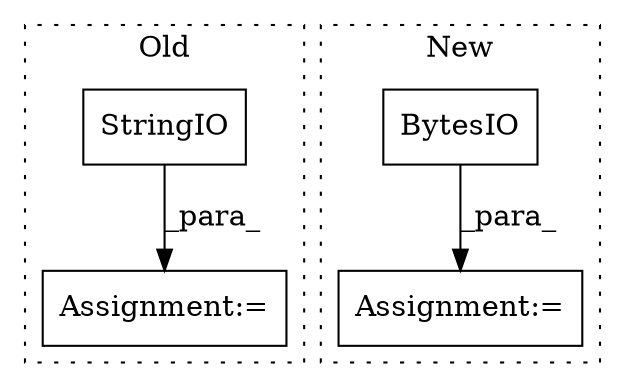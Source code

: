 digraph G {
subgraph cluster0 {
1 [label="StringIO" a="32" s="1267,1288" l="9,1" shape="box"];
4 [label="Assignment:=" a="7" s="1266" l="1" shape="box"];
label = "Old";
style="dotted";
}
subgraph cluster1 {
2 [label="BytesIO" a="32" s="1432,1444" l="8,1" shape="box"];
3 [label="Assignment:=" a="7" s="1431" l="1" shape="box"];
label = "New";
style="dotted";
}
1 -> 4 [label="_para_"];
2 -> 3 [label="_para_"];
}